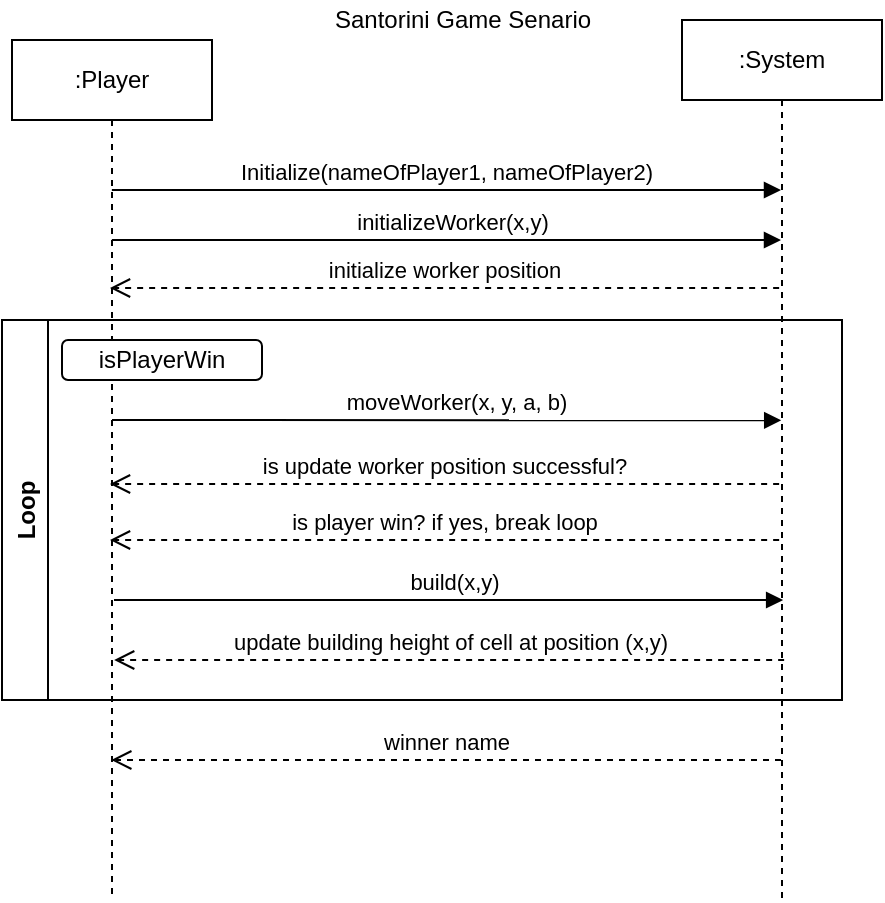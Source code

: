 <mxfile version="20.8.20" type="github">
  <diagram name="Page-1" id="2YBvvXClWsGukQMizWep">
    <mxGraphModel dx="958" dy="438" grid="1" gridSize="10" guides="1" tooltips="1" connect="1" arrows="1" fold="1" page="1" pageScale="1" pageWidth="850" pageHeight="1100" math="0" shadow="0">
      <root>
        <mxCell id="0" />
        <mxCell id="1" parent="0" />
        <mxCell id="aM9ryv3xv72pqoxQDRHE-1" value=":Player" style="shape=umlLifeline;perimeter=lifelinePerimeter;whiteSpace=wrap;html=1;container=0;dropTarget=0;collapsible=0;recursiveResize=0;outlineConnect=0;portConstraint=eastwest;newEdgeStyle={&quot;edgeStyle&quot;:&quot;elbowEdgeStyle&quot;,&quot;elbow&quot;:&quot;vertical&quot;,&quot;curved&quot;:0,&quot;rounded&quot;:0};" parent="1" vertex="1">
          <mxGeometry x="175" y="80" width="100" height="430" as="geometry" />
        </mxCell>
        <mxCell id="aM9ryv3xv72pqoxQDRHE-5" value=":System" style="shape=umlLifeline;perimeter=lifelinePerimeter;whiteSpace=wrap;html=1;container=0;dropTarget=0;collapsible=0;recursiveResize=0;outlineConnect=0;portConstraint=eastwest;newEdgeStyle={&quot;edgeStyle&quot;:&quot;elbowEdgeStyle&quot;,&quot;elbow&quot;:&quot;vertical&quot;,&quot;curved&quot;:0,&quot;rounded&quot;:0};" parent="1" vertex="1">
          <mxGeometry x="510" y="70" width="100" height="440" as="geometry" />
        </mxCell>
        <mxCell id="aM9ryv3xv72pqoxQDRHE-7" value="Initialize(nameOfPlayer1, nameOfPlayer2)" style="html=1;verticalAlign=bottom;endArrow=block;edgeStyle=elbowEdgeStyle;elbow=vertical;curved=0;rounded=0;" parent="1" edge="1">
          <mxGeometry relative="1" as="geometry">
            <mxPoint x="224.929" y="155" as="sourcePoint" />
            <Array as="points">
              <mxPoint x="395" y="155" />
            </Array>
            <mxPoint x="559.5" y="155" as="targetPoint" />
          </mxGeometry>
        </mxCell>
        <mxCell id="Hd75yw4WYgafh29qQEwl-1" value="Santorini Game Senario" style="text;html=1;resizable=0;autosize=1;align=center;verticalAlign=middle;points=[];fillColor=none;strokeColor=none;rounded=0;" parent="1" vertex="1">
          <mxGeometry x="330" y="60" width="140" height="20" as="geometry" />
        </mxCell>
        <mxCell id="Hd75yw4WYgafh29qQEwl-3" value="initializeWorker(x,y)" style="html=1;verticalAlign=bottom;endArrow=block;edgeStyle=elbowEdgeStyle;elbow=vertical;curved=0;rounded=0;" parent="1" edge="1">
          <mxGeometry x="0.015" relative="1" as="geometry">
            <mxPoint x="224.929" y="180" as="sourcePoint" />
            <Array as="points">
              <mxPoint x="395" y="180" />
            </Array>
            <mxPoint x="559.5" y="180" as="targetPoint" />
            <mxPoint as="offset" />
          </mxGeometry>
        </mxCell>
        <mxCell id="Hd75yw4WYgafh29qQEwl-10" value="Loop" style="swimlane;horizontal=0;" parent="1" vertex="1">
          <mxGeometry x="170" y="220" width="420" height="190" as="geometry" />
        </mxCell>
        <mxCell id="Hd75yw4WYgafh29qQEwl-11" value="isPlayerWin" style="rounded=1;whiteSpace=wrap;html=1;" parent="Hd75yw4WYgafh29qQEwl-10" vertex="1">
          <mxGeometry x="30" y="10" width="100" height="20" as="geometry" />
        </mxCell>
        <mxCell id="Hd75yw4WYgafh29qQEwl-5" value="build(x,y)" style="html=1;verticalAlign=bottom;endArrow=block;edgeStyle=elbowEdgeStyle;elbow=vertical;curved=0;rounded=0;" parent="Hd75yw4WYgafh29qQEwl-10" edge="1">
          <mxGeometry x="0.015" relative="1" as="geometry">
            <mxPoint x="55.999" y="140" as="sourcePoint" />
            <Array as="points">
              <mxPoint x="221.07" y="140" />
            </Array>
            <mxPoint x="390.57" y="140" as="targetPoint" />
            <mxPoint as="offset" />
          </mxGeometry>
        </mxCell>
        <mxCell id="Hd75yw4WYgafh29qQEwl-6" value="update building height of cell at position (x,y)" style="html=1;verticalAlign=bottom;endArrow=open;dashed=1;endSize=8;edgeStyle=elbowEdgeStyle;elbow=vertical;curved=0;rounded=0;" parent="Hd75yw4WYgafh29qQEwl-10" edge="1">
          <mxGeometry relative="1" as="geometry">
            <mxPoint x="56.07" y="170" as="targetPoint" />
            <Array as="points">
              <mxPoint x="361.07" y="170" />
              <mxPoint x="361.07" y="140" />
              <mxPoint x="371.07" y="130" />
              <mxPoint x="171.07" y="177" />
              <mxPoint x="236.07" y="177" />
            </Array>
            <mxPoint x="391.07" y="170" as="sourcePoint" />
          </mxGeometry>
        </mxCell>
        <mxCell id="ik7sO8ciN2WNp-5TPveE-4" value="moveWorker(x, y, a, b)" style="html=1;verticalAlign=bottom;endArrow=block;edgeStyle=elbowEdgeStyle;elbow=vertical;curved=0;rounded=0;exitX=0.499;exitY=0.563;exitDx=0;exitDy=0;exitPerimeter=0;" parent="Hd75yw4WYgafh29qQEwl-10" edge="1">
          <mxGeometry x="0.031" relative="1" as="geometry">
            <mxPoint x="55" y="50.0" as="sourcePoint" />
            <Array as="points">
              <mxPoint x="100.1" y="50.17" />
              <mxPoint x="90.1" y="50.17" />
              <mxPoint x="120.1" y="20.17" />
              <mxPoint x="90.1" y="20.17" />
              <mxPoint x="340.1" y="-9.83" />
              <mxPoint x="170.1" y="-9.83" />
              <mxPoint x="225.1" y="-19.83" />
            </Array>
            <mxPoint x="389.6" y="50.17" as="targetPoint" />
            <mxPoint as="offset" />
          </mxGeometry>
        </mxCell>
        <mxCell id="ik7sO8ciN2WNp-5TPveE-5" value="is update worker position successful?" style="html=1;verticalAlign=bottom;endArrow=open;dashed=1;endSize=8;edgeStyle=elbowEdgeStyle;elbow=vertical;curved=0;rounded=0;" parent="Hd75yw4WYgafh29qQEwl-10" edge="1">
          <mxGeometry relative="1" as="geometry">
            <mxPoint x="53.999" y="82" as="targetPoint" />
            <Array as="points">
              <mxPoint x="119.07" y="82" />
              <mxPoint x="319.07" y="52" />
              <mxPoint x="109.07" y="52" />
              <mxPoint x="369.07" y="25" />
              <mxPoint x="169.07" y="72" />
              <mxPoint x="234.07" y="72" />
            </Array>
            <mxPoint x="388.57" y="82" as="sourcePoint" />
          </mxGeometry>
        </mxCell>
        <mxCell id="4xU_z1BklP1DjZ1lVSgl-1" value="is player win? if yes, break loop" style="html=1;verticalAlign=bottom;endArrow=open;dashed=1;endSize=8;edgeStyle=elbowEdgeStyle;elbow=vertical;curved=0;rounded=0;" edge="1" parent="Hd75yw4WYgafh29qQEwl-10">
          <mxGeometry relative="1" as="geometry">
            <mxPoint x="53.999" y="110" as="targetPoint" />
            <Array as="points">
              <mxPoint x="119.07" y="110" />
              <mxPoint x="319.07" y="80" />
              <mxPoint x="109.07" y="80" />
              <mxPoint x="369.07" y="53" />
              <mxPoint x="169.07" y="100" />
              <mxPoint x="234.07" y="100" />
            </Array>
            <mxPoint x="388.57" y="110" as="sourcePoint" />
          </mxGeometry>
        </mxCell>
        <mxCell id="Hd75yw4WYgafh29qQEwl-13" value="initialize worker position" style="html=1;verticalAlign=bottom;endArrow=open;dashed=1;endSize=8;edgeStyle=elbowEdgeStyle;elbow=vertical;curved=0;rounded=0;" parent="1" edge="1">
          <mxGeometry relative="1" as="geometry">
            <mxPoint x="223.999" y="204" as="targetPoint" />
            <Array as="points">
              <mxPoint x="289.07" y="204" />
              <mxPoint x="489.07" y="174" />
              <mxPoint x="279.07" y="174" />
              <mxPoint x="539.07" y="147" />
              <mxPoint x="339.07" y="194" />
              <mxPoint x="404.07" y="194" />
            </Array>
            <mxPoint x="558.57" y="204" as="sourcePoint" />
          </mxGeometry>
        </mxCell>
        <mxCell id="ik7sO8ciN2WNp-5TPveE-3" value="winner name" style="html=1;verticalAlign=bottom;endArrow=open;dashed=1;endSize=8;edgeStyle=elbowEdgeStyle;elbow=vertical;curved=0;rounded=0;" parent="1" edge="1">
          <mxGeometry relative="1" as="geometry">
            <mxPoint x="224.63" y="440" as="targetPoint" />
            <Array as="points">
              <mxPoint x="340" y="440" />
              <mxPoint x="395" y="460" />
              <mxPoint x="345" y="450" />
              <mxPoint x="280.07" y="440" />
              <mxPoint x="480.07" y="410" />
              <mxPoint x="270.07" y="410" />
              <mxPoint x="530.07" y="383" />
              <mxPoint x="330.07" y="430" />
              <mxPoint x="395.07" y="430" />
            </Array>
            <mxPoint x="559.5" y="440" as="sourcePoint" />
          </mxGeometry>
        </mxCell>
      </root>
    </mxGraphModel>
  </diagram>
</mxfile>
